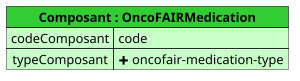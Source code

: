 @startuml

scale 300 width
map "**Composant : OncoFAIRMedication**" as Composant #back:TECHNOLOGY;header:LimeGreen {
    codeComposant => code
    typeComposant => <&plus> oncofair-medication-type
}


@enduml